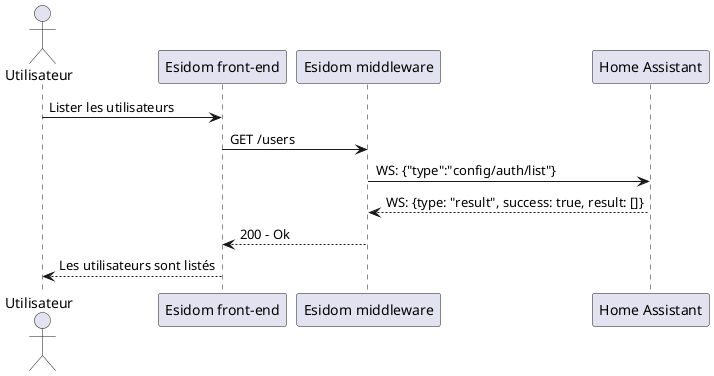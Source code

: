 @startuml lister utilisateurs

actor "Utilisateur" as u
participant "Esidom front-end" as fe
participant "Esidom middleware" as m
participant "Home Assistant" as ha

u -> fe: Lister les utilisateurs
fe -> m: GET /users
m -> ha: WS: {"type":"config/auth/list"}
ha --> m: WS: {type: "result", success: true, result: []}
m --> fe: 200 - Ok
fe --> u: Les utilisateurs sont listés

@enduml